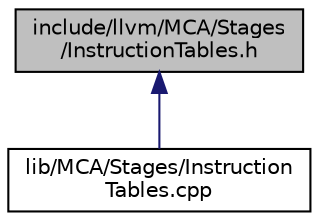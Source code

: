 digraph "include/llvm/MCA/Stages/InstructionTables.h"
{
 // LATEX_PDF_SIZE
  bgcolor="transparent";
  edge [fontname="Helvetica",fontsize="10",labelfontname="Helvetica",labelfontsize="10"];
  node [fontname="Helvetica",fontsize="10",shape=record];
  Node1 [label="include/llvm/MCA/Stages\l/InstructionTables.h",height=0.2,width=0.4,color="black", fillcolor="grey75", style="filled", fontcolor="black",tooltip=" "];
  Node1 -> Node2 [dir="back",color="midnightblue",fontsize="10",style="solid",fontname="Helvetica"];
  Node2 [label="lib/MCA/Stages/Instruction\lTables.cpp",height=0.2,width=0.4,color="black",URL="$InstructionTables_8cpp.html",tooltip=" "];
}
